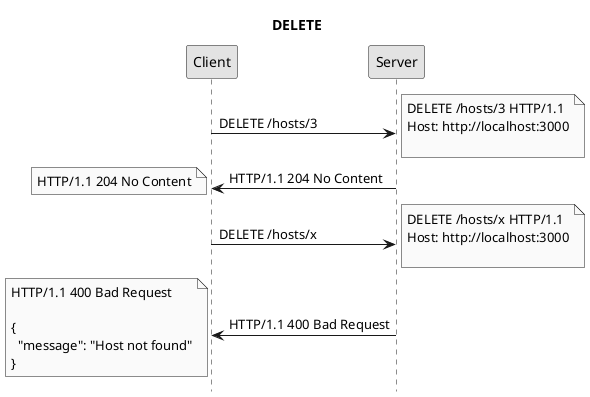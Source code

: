@startuml
title DELETE
hide footbox
skinparam monochrome true

Client -> Server: DELETE /hosts/3
note right: DELETE /hosts/3 HTTP/1.1\nHost: http://localhost:3000\n
Server -> Client: HTTP/1.1 204 No Content
note left: HTTP/1.1 204 No Content

Client -> Server: DELETE /hosts/x
note right: DELETE /hosts/x HTTP/1.1\nHost: http://localhost:3000\n
Server -> Client: HTTP/1.1 400 Bad Request
note left: HTTP/1.1 400 Bad Request\n\n{\n  "message": "Host not found"\n}

@enduml
